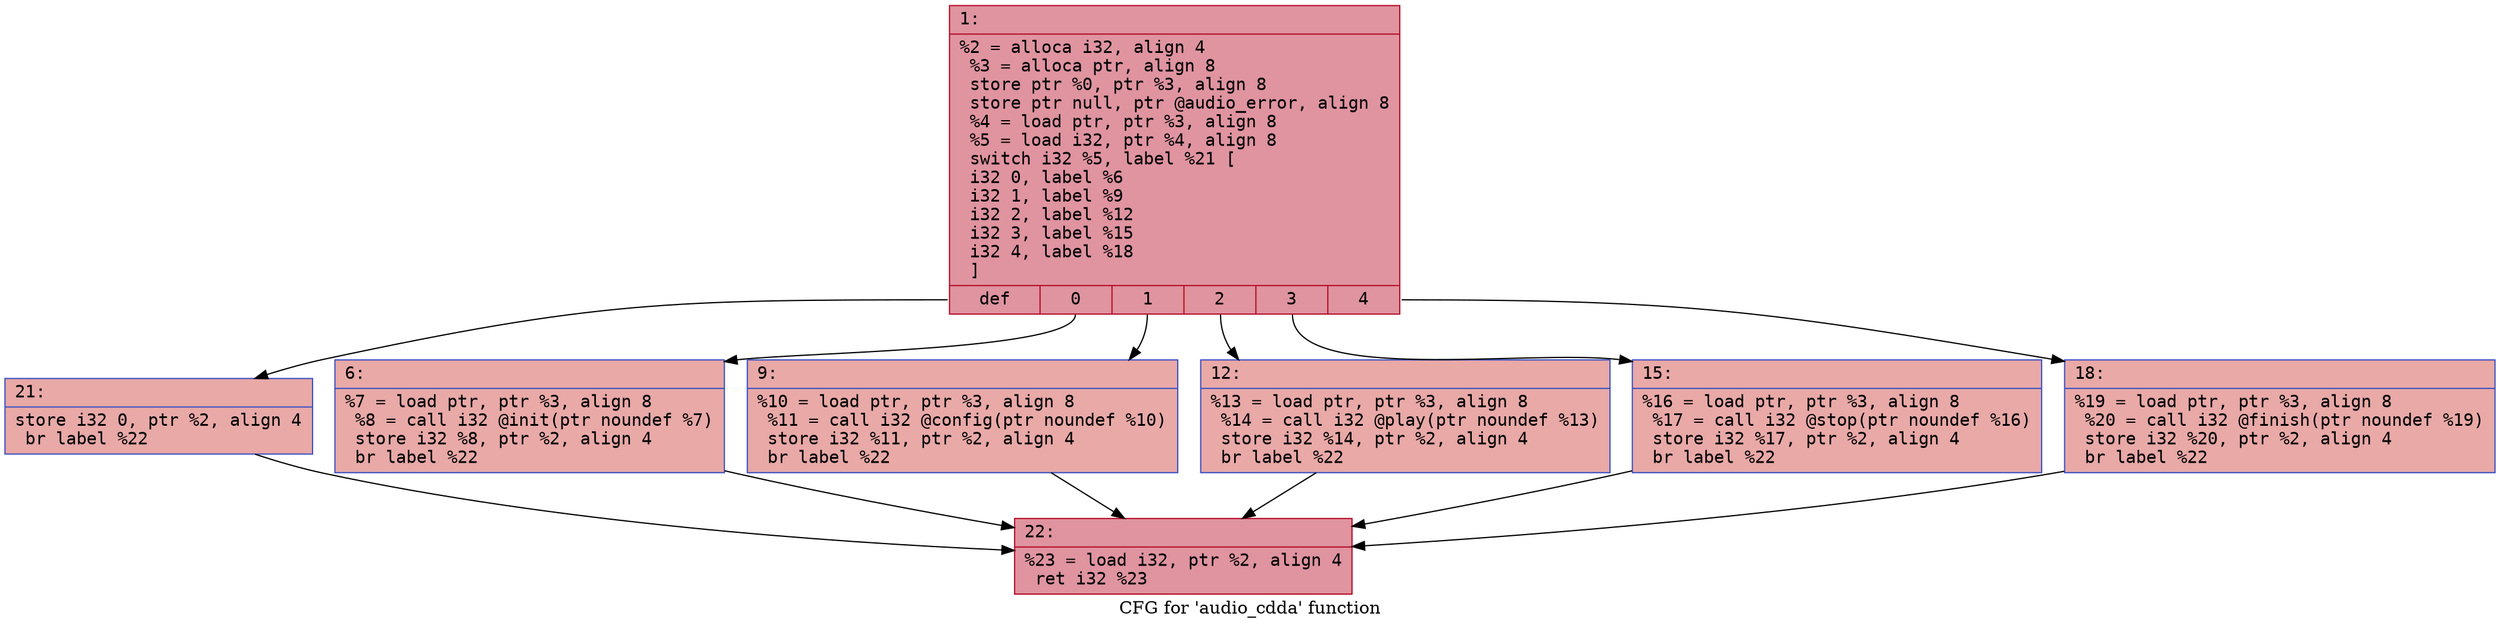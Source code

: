 digraph "CFG for 'audio_cdda' function" {
	label="CFG for 'audio_cdda' function";

	Node0x6000030a5fe0 [shape=record,color="#b70d28ff", style=filled, fillcolor="#b70d2870" fontname="Courier",label="{1:\l|  %2 = alloca i32, align 4\l  %3 = alloca ptr, align 8\l  store ptr %0, ptr %3, align 8\l  store ptr null, ptr @audio_error, align 8\l  %4 = load ptr, ptr %3, align 8\l  %5 = load i32, ptr %4, align 8\l  switch i32 %5, label %21 [\l    i32 0, label %6\l    i32 1, label %9\l    i32 2, label %12\l    i32 3, label %15\l    i32 4, label %18\l  ]\l|{<s0>def|<s1>0|<s2>1|<s3>2|<s4>3|<s5>4}}"];
	Node0x6000030a5fe0:s0 -> Node0x6000030a61c0[tooltip="1 -> 21\nProbability 16.67%" ];
	Node0x6000030a5fe0:s1 -> Node0x6000030a6030[tooltip="1 -> 6\nProbability 16.67%" ];
	Node0x6000030a5fe0:s2 -> Node0x6000030a6080[tooltip="1 -> 9\nProbability 16.67%" ];
	Node0x6000030a5fe0:s3 -> Node0x6000030a60d0[tooltip="1 -> 12\nProbability 16.67%" ];
	Node0x6000030a5fe0:s4 -> Node0x6000030a6120[tooltip="1 -> 15\nProbability 16.67%" ];
	Node0x6000030a5fe0:s5 -> Node0x6000030a6170[tooltip="1 -> 18\nProbability 16.67%" ];
	Node0x6000030a6030 [shape=record,color="#3d50c3ff", style=filled, fillcolor="#ca3b3770" fontname="Courier",label="{6:\l|  %7 = load ptr, ptr %3, align 8\l  %8 = call i32 @init(ptr noundef %7)\l  store i32 %8, ptr %2, align 4\l  br label %22\l}"];
	Node0x6000030a6030 -> Node0x6000030a6210[tooltip="6 -> 22\nProbability 100.00%" ];
	Node0x6000030a6080 [shape=record,color="#3d50c3ff", style=filled, fillcolor="#ca3b3770" fontname="Courier",label="{9:\l|  %10 = load ptr, ptr %3, align 8\l  %11 = call i32 @config(ptr noundef %10)\l  store i32 %11, ptr %2, align 4\l  br label %22\l}"];
	Node0x6000030a6080 -> Node0x6000030a6210[tooltip="9 -> 22\nProbability 100.00%" ];
	Node0x6000030a60d0 [shape=record,color="#3d50c3ff", style=filled, fillcolor="#ca3b3770" fontname="Courier",label="{12:\l|  %13 = load ptr, ptr %3, align 8\l  %14 = call i32 @play(ptr noundef %13)\l  store i32 %14, ptr %2, align 4\l  br label %22\l}"];
	Node0x6000030a60d0 -> Node0x6000030a6210[tooltip="12 -> 22\nProbability 100.00%" ];
	Node0x6000030a6120 [shape=record,color="#3d50c3ff", style=filled, fillcolor="#ca3b3770" fontname="Courier",label="{15:\l|  %16 = load ptr, ptr %3, align 8\l  %17 = call i32 @stop(ptr noundef %16)\l  store i32 %17, ptr %2, align 4\l  br label %22\l}"];
	Node0x6000030a6120 -> Node0x6000030a6210[tooltip="15 -> 22\nProbability 100.00%" ];
	Node0x6000030a6170 [shape=record,color="#3d50c3ff", style=filled, fillcolor="#ca3b3770" fontname="Courier",label="{18:\l|  %19 = load ptr, ptr %3, align 8\l  %20 = call i32 @finish(ptr noundef %19)\l  store i32 %20, ptr %2, align 4\l  br label %22\l}"];
	Node0x6000030a6170 -> Node0x6000030a6210[tooltip="18 -> 22\nProbability 100.00%" ];
	Node0x6000030a61c0 [shape=record,color="#3d50c3ff", style=filled, fillcolor="#ca3b3770" fontname="Courier",label="{21:\l|  store i32 0, ptr %2, align 4\l  br label %22\l}"];
	Node0x6000030a61c0 -> Node0x6000030a6210[tooltip="21 -> 22\nProbability 100.00%" ];
	Node0x6000030a6210 [shape=record,color="#b70d28ff", style=filled, fillcolor="#b70d2870" fontname="Courier",label="{22:\l|  %23 = load i32, ptr %2, align 4\l  ret i32 %23\l}"];
}
